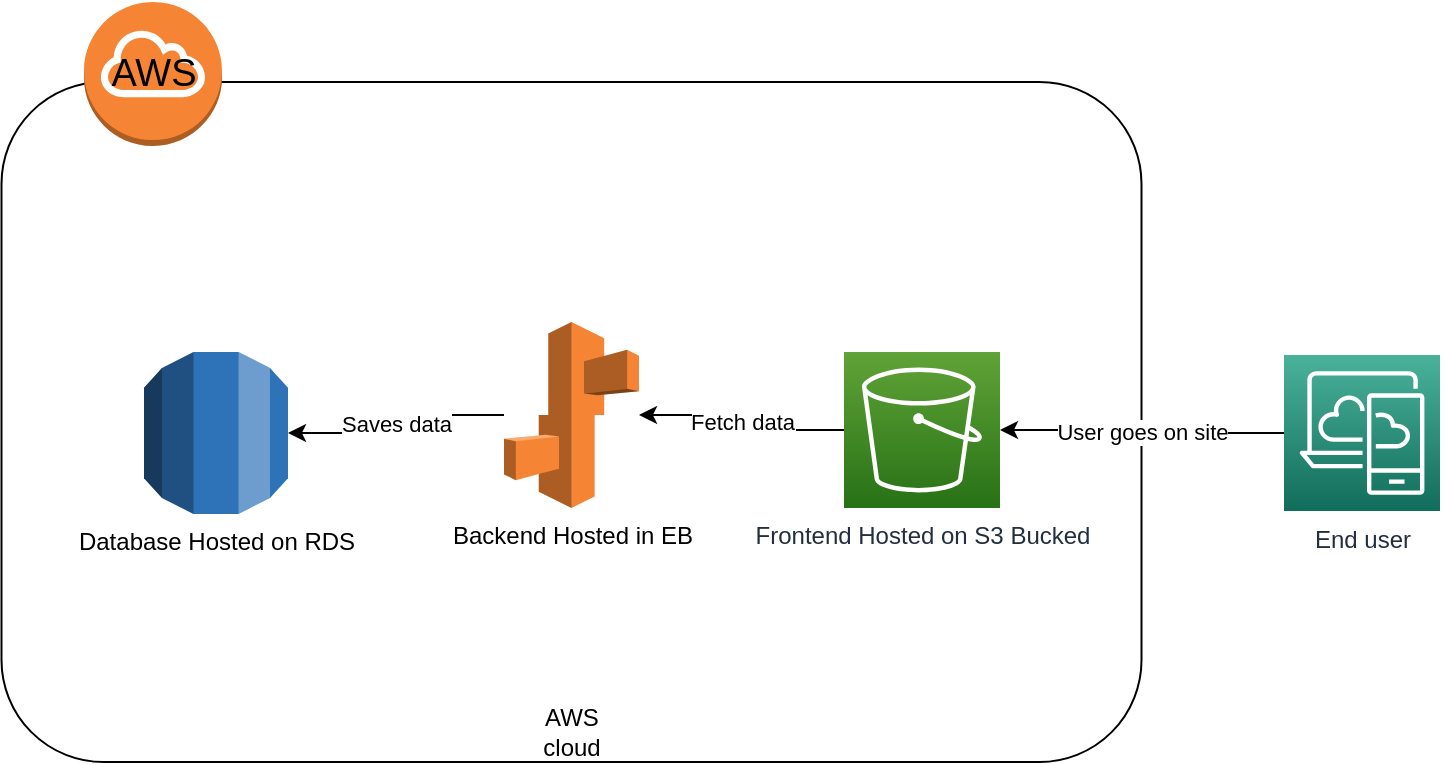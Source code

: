 <mxfile version="21.6.9" type="github">
  <diagram id="C5RBs43oDa-KdzZeNtuy" name="Page-1">
    <mxGraphModel dx="954" dy="538" grid="0" gridSize="10" guides="1" tooltips="1" connect="1" arrows="1" fold="1" page="1" pageScale="1" pageWidth="827" pageHeight="1169" background="none" math="0" shadow="0">
      <root>
        <mxCell id="WIyWlLk6GJQsqaUBKTNV-0" />
        <mxCell id="WIyWlLk6GJQsqaUBKTNV-1" parent="WIyWlLk6GJQsqaUBKTNV-0" />
        <mxCell id="2aO4AMlCzI04MNbnGV3R-5" value="" style="rounded=1;whiteSpace=wrap;html=1;fillColor=none;" vertex="1" parent="WIyWlLk6GJQsqaUBKTNV-1">
          <mxGeometry x="48.75" y="90" width="570" height="340" as="geometry" />
        </mxCell>
        <mxCell id="2aO4AMlCzI04MNbnGV3R-12" value="User goes on site" style="edgeStyle=orthogonalEdgeStyle;rounded=0;orthogonalLoop=1;jettySize=auto;html=1;entryX=1;entryY=0.5;entryDx=0;entryDy=0;entryPerimeter=0;" edge="1" parent="WIyWlLk6GJQsqaUBKTNV-1" source="2aO4AMlCzI04MNbnGV3R-0" target="2aO4AMlCzI04MNbnGV3R-1">
          <mxGeometry relative="1" as="geometry" />
        </mxCell>
        <mxCell id="2aO4AMlCzI04MNbnGV3R-0" value="End user" style="sketch=0;points=[[0,0,0],[0.25,0,0],[0.5,0,0],[0.75,0,0],[1,0,0],[0,1,0],[0.25,1,0],[0.5,1,0],[0.75,1,0],[1,1,0],[0,0.25,0],[0,0.5,0],[0,0.75,0],[1,0.25,0],[1,0.5,0],[1,0.75,0]];outlineConnect=0;fontColor=#232F3E;gradientColor=#4AB29A;gradientDirection=north;fillColor=#116D5B;strokeColor=#ffffff;dashed=0;verticalLabelPosition=bottom;verticalAlign=top;align=center;html=1;fontSize=12;fontStyle=0;aspect=fixed;shape=mxgraph.aws4.resourceIcon;resIcon=mxgraph.aws4.desktop_and_app_streaming;" vertex="1" parent="WIyWlLk6GJQsqaUBKTNV-1">
          <mxGeometry x="690" y="226.5" width="78" height="78" as="geometry" />
        </mxCell>
        <mxCell id="2aO4AMlCzI04MNbnGV3R-13" value="Fetch data" style="edgeStyle=orthogonalEdgeStyle;rounded=0;orthogonalLoop=1;jettySize=auto;html=1;" edge="1" parent="WIyWlLk6GJQsqaUBKTNV-1" source="2aO4AMlCzI04MNbnGV3R-1" target="2aO4AMlCzI04MNbnGV3R-2">
          <mxGeometry relative="1" as="geometry" />
        </mxCell>
        <mxCell id="2aO4AMlCzI04MNbnGV3R-1" value="Frontend Hosted on S3 Bucked" style="sketch=0;points=[[0,0,0],[0.25,0,0],[0.5,0,0],[0.75,0,0],[1,0,0],[0,1,0],[0.25,1,0],[0.5,1,0],[0.75,1,0],[1,1,0],[0,0.25,0],[0,0.5,0],[0,0.75,0],[1,0.25,0],[1,0.5,0],[1,0.75,0]];outlineConnect=0;fontColor=#232F3E;gradientColor=#60A337;gradientDirection=north;fillColor=#277116;strokeColor=#ffffff;dashed=0;verticalLabelPosition=bottom;verticalAlign=top;align=center;html=1;fontSize=12;fontStyle=0;aspect=fixed;shape=mxgraph.aws4.resourceIcon;resIcon=mxgraph.aws4.s3;" vertex="1" parent="WIyWlLk6GJQsqaUBKTNV-1">
          <mxGeometry x="470" y="225" width="78" height="78" as="geometry" />
        </mxCell>
        <mxCell id="2aO4AMlCzI04MNbnGV3R-14" value="Saves data" style="edgeStyle=orthogonalEdgeStyle;rounded=0;orthogonalLoop=1;jettySize=auto;html=1;" edge="1" parent="WIyWlLk6GJQsqaUBKTNV-1" source="2aO4AMlCzI04MNbnGV3R-2" target="2aO4AMlCzI04MNbnGV3R-3">
          <mxGeometry relative="1" as="geometry" />
        </mxCell>
        <mxCell id="2aO4AMlCzI04MNbnGV3R-2" value="Backend Hosted in EB" style="outlineConnect=0;dashed=0;verticalLabelPosition=bottom;verticalAlign=top;align=center;html=1;shape=mxgraph.aws3.elastic_beanstalk;fillColor=#F58534;gradientColor=none;" vertex="1" parent="WIyWlLk6GJQsqaUBKTNV-1">
          <mxGeometry x="300" y="210" width="67.5" height="93" as="geometry" />
        </mxCell>
        <mxCell id="2aO4AMlCzI04MNbnGV3R-3" value="Database Hosted on RDS" style="outlineConnect=0;dashed=0;verticalLabelPosition=bottom;verticalAlign=top;align=center;html=1;shape=mxgraph.aws3.rds;fillColor=#2E73B8;gradientColor=none;" vertex="1" parent="WIyWlLk6GJQsqaUBKTNV-1">
          <mxGeometry x="120" y="225" width="72" height="81" as="geometry" />
        </mxCell>
        <mxCell id="2aO4AMlCzI04MNbnGV3R-6" value="" style="outlineConnect=0;dashed=0;verticalLabelPosition=bottom;verticalAlign=top;align=center;html=1;shape=mxgraph.aws3.internet_gateway;fillColor=#F58534;gradientColor=none;" vertex="1" parent="WIyWlLk6GJQsqaUBKTNV-1">
          <mxGeometry x="90" y="50" width="69" height="72" as="geometry" />
        </mxCell>
        <mxCell id="2aO4AMlCzI04MNbnGV3R-7" value="&lt;font style=&quot;font-size: 19px;&quot;&gt;AWS&lt;/font&gt;" style="text;strokeColor=none;align=center;fillColor=none;html=1;verticalAlign=middle;whiteSpace=wrap;rounded=0;" vertex="1" parent="WIyWlLk6GJQsqaUBKTNV-1">
          <mxGeometry x="98.5" y="75" width="52" height="22" as="geometry" />
        </mxCell>
        <mxCell id="2aO4AMlCzI04MNbnGV3R-9" value="AWS cloud" style="text;strokeColor=none;align=center;fillColor=none;html=1;verticalAlign=middle;whiteSpace=wrap;rounded=0;" vertex="1" parent="WIyWlLk6GJQsqaUBKTNV-1">
          <mxGeometry x="303.75" y="400" width="60" height="30" as="geometry" />
        </mxCell>
      </root>
    </mxGraphModel>
  </diagram>
</mxfile>
